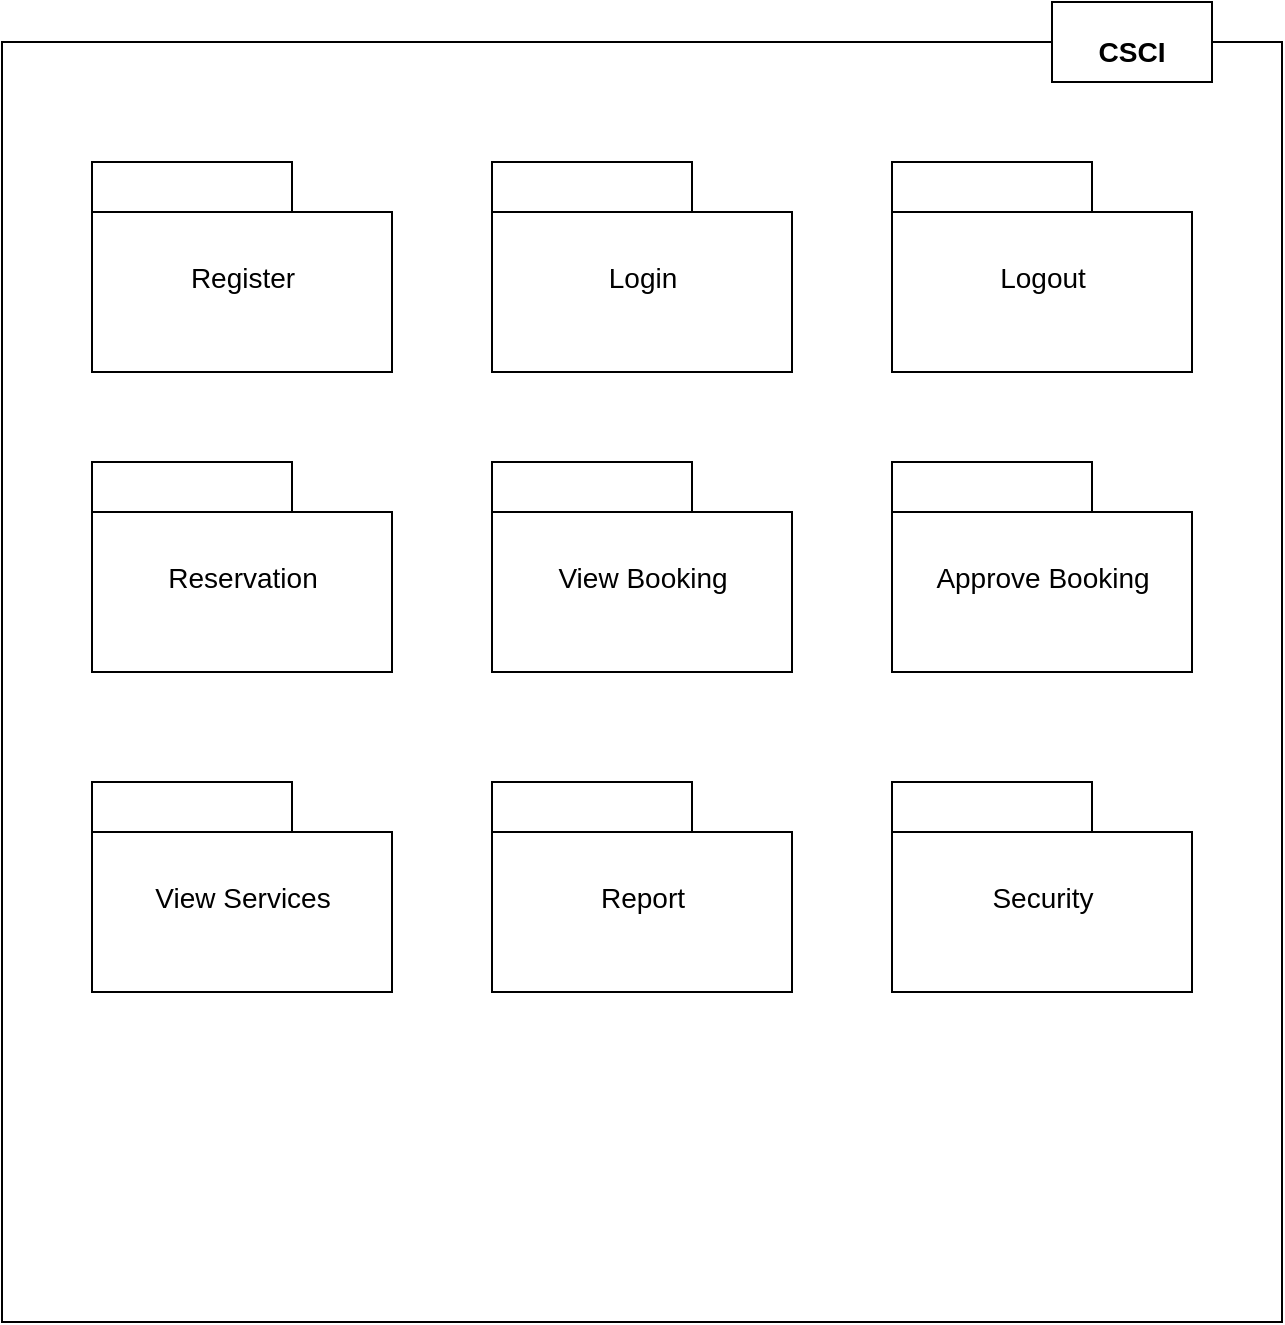 <mxfile version="14.6.9" type="github">
  <diagram id="prtHgNgQTEPvFCAcTncT" name="Page-1">
    <mxGraphModel dx="1240" dy="689" grid="1" gridSize="10" guides="1" tooltips="1" connect="1" arrows="1" fold="1" page="1" pageScale="1" pageWidth="827" pageHeight="1169" math="0" shadow="0">
      <root>
        <mxCell id="0" />
        <mxCell id="1" parent="0" />
        <mxCell id="QF56LF_c3IterSSFjhCM-17" value="" style="group" vertex="1" connectable="0" parent="1">
          <mxGeometry x="94" y="60" width="640" height="660" as="geometry" />
        </mxCell>
        <mxCell id="QF56LF_c3IterSSFjhCM-2" value="" style="shape=table;html=1;whiteSpace=wrap;startSize=0;container=1;collapsible=0;childLayout=tableLayout;shadow=0;" vertex="1" parent="QF56LF_c3IterSSFjhCM-17">
          <mxGeometry y="20" width="640" height="640" as="geometry" />
        </mxCell>
        <mxCell id="QF56LF_c3IterSSFjhCM-3" value="" style="shape=partialRectangle;html=1;whiteSpace=wrap;collapsible=0;dropTarget=0;pointerEvents=0;fillColor=none;top=0;left=0;bottom=0;right=0;points=[[0,0.5],[1,0.5]];portConstraint=eastwest;" vertex="1" parent="QF56LF_c3IterSSFjhCM-2">
          <mxGeometry width="640" height="640" as="geometry" />
        </mxCell>
        <mxCell id="QF56LF_c3IterSSFjhCM-4" value="" style="shape=partialRectangle;html=1;whiteSpace=wrap;connectable=0;overflow=hidden;fillColor=none;top=0;left=0;bottom=0;right=0;" vertex="1" parent="QF56LF_c3IterSSFjhCM-3">
          <mxGeometry width="640" height="640" as="geometry" />
        </mxCell>
        <mxCell id="QF56LF_c3IterSSFjhCM-1" value="Register" style="shape=folder;spacingTop=10;tabWidth=100;tabHeight=25;tabPosition=left;html=1;fontSize=14;" vertex="1" parent="QF56LF_c3IterSSFjhCM-17">
          <mxGeometry x="45" y="80" width="150" height="105" as="geometry" />
        </mxCell>
        <mxCell id="QF56LF_c3IterSSFjhCM-5" value="" style="shape=table;html=1;whiteSpace=wrap;startSize=0;container=1;collapsible=0;childLayout=tableLayout;" vertex="1" parent="QF56LF_c3IterSSFjhCM-17">
          <mxGeometry x="525" width="80" height="40" as="geometry" />
        </mxCell>
        <mxCell id="QF56LF_c3IterSSFjhCM-6" value="" style="shape=partialRectangle;html=1;whiteSpace=wrap;collapsible=0;dropTarget=0;pointerEvents=0;fillColor=none;top=0;left=0;bottom=0;right=0;points=[[0,0.5],[1,0.5]];portConstraint=eastwest;" vertex="1" parent="QF56LF_c3IterSSFjhCM-5">
          <mxGeometry width="80" height="40" as="geometry" />
        </mxCell>
        <mxCell id="QF56LF_c3IterSSFjhCM-7" value="&lt;h3&gt;CSCI&lt;/h3&gt;" style="shape=partialRectangle;html=1;whiteSpace=wrap;connectable=0;overflow=hidden;fillColor=none;top=0;left=0;bottom=0;right=0;" vertex="1" parent="QF56LF_c3IterSSFjhCM-6">
          <mxGeometry width="80" height="40" as="geometry" />
        </mxCell>
        <mxCell id="QF56LF_c3IterSSFjhCM-9" value="Logout" style="shape=folder;spacingTop=10;tabWidth=100;tabHeight=25;tabPosition=left;html=1;fontSize=14;" vertex="1" parent="QF56LF_c3IterSSFjhCM-17">
          <mxGeometry x="445" y="80" width="150" height="105" as="geometry" />
        </mxCell>
        <mxCell id="QF56LF_c3IterSSFjhCM-10" value="Reservation" style="shape=folder;spacingTop=10;tabWidth=100;tabHeight=25;tabPosition=left;html=1;fontSize=14;" vertex="1" parent="QF56LF_c3IterSSFjhCM-17">
          <mxGeometry x="45" y="230" width="150" height="105" as="geometry" />
        </mxCell>
        <mxCell id="QF56LF_c3IterSSFjhCM-11" value="View Services" style="shape=folder;spacingTop=10;tabWidth=100;tabHeight=25;tabPosition=left;html=1;fontSize=14;" vertex="1" parent="QF56LF_c3IterSSFjhCM-17">
          <mxGeometry x="45" y="390" width="150" height="105" as="geometry" />
        </mxCell>
        <mxCell id="QF56LF_c3IterSSFjhCM-12" value="Login" style="shape=folder;spacingTop=10;tabWidth=100;tabHeight=25;tabPosition=left;html=1;fontSize=14;" vertex="1" parent="QF56LF_c3IterSSFjhCM-17">
          <mxGeometry x="245" y="80" width="150" height="105" as="geometry" />
        </mxCell>
        <mxCell id="QF56LF_c3IterSSFjhCM-13" value="View Booking&lt;span style=&quot;color: rgba(0 , 0 , 0 , 0) ; font-family: monospace ; font-size: 0px&quot;&gt;%3CmxGraphModel%3E%3Croot%3E%3CmxCell%20id%3D%220%22%2F%3E%3CmxCell%20id%3D%221%22%20parent%3D%220%22%2F%3E%3CmxCell%20id%3D%222%22%20value%3D%22%22%20style%3D%22shape%3Dfolder%3BspacingTop%3D10%3BtabWidth%3D100%3BtabHeight%3D25%3BtabPosition%3Dleft%3Bhtml%3D1%3B%22%20vertex%3D%221%22%20parent%3D%221%22%3E%3CmxGeometry%20x%3D%22220%22%20y%3D%22130%22%20width%3D%22150%22%20height%3D%22105%22%20as%3D%22geometry%22%2F%3E%3C%2FmxCell%3E%3C%2Froot%3E%3C%2FmxGraphModel%3E&lt;/span&gt;" style="shape=folder;spacingTop=10;tabWidth=100;tabHeight=25;tabPosition=left;html=1;fontSize=14;" vertex="1" parent="QF56LF_c3IterSSFjhCM-17">
          <mxGeometry x="245" y="230" width="150" height="105" as="geometry" />
        </mxCell>
        <mxCell id="QF56LF_c3IterSSFjhCM-14" value="Approve Booking" style="shape=folder;spacingTop=10;tabWidth=100;tabHeight=25;tabPosition=left;html=1;fontSize=14;" vertex="1" parent="QF56LF_c3IterSSFjhCM-17">
          <mxGeometry x="445" y="230" width="150" height="105" as="geometry" />
        </mxCell>
        <mxCell id="QF56LF_c3IterSSFjhCM-15" value="Report" style="shape=folder;spacingTop=10;tabWidth=100;tabHeight=25;tabPosition=left;html=1;fontSize=14;" vertex="1" parent="QF56LF_c3IterSSFjhCM-17">
          <mxGeometry x="245" y="390" width="150" height="105" as="geometry" />
        </mxCell>
        <mxCell id="QF56LF_c3IterSSFjhCM-16" value="Security" style="shape=folder;spacingTop=10;tabWidth=100;tabHeight=25;tabPosition=left;html=1;fontSize=14;" vertex="1" parent="QF56LF_c3IterSSFjhCM-17">
          <mxGeometry x="445" y="390" width="150" height="105" as="geometry" />
        </mxCell>
      </root>
    </mxGraphModel>
  </diagram>
</mxfile>
